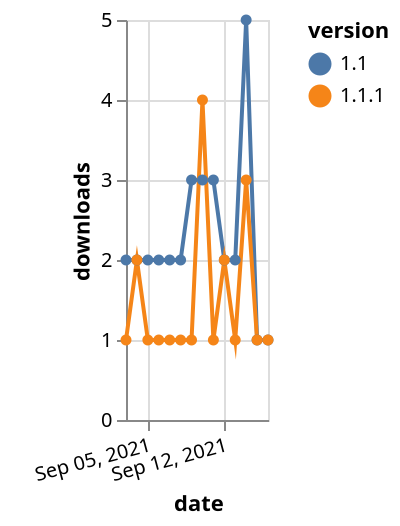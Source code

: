 {"$schema": "https://vega.github.io/schema/vega-lite/v5.json", "description": "A simple bar chart with embedded data.", "data": {"values": [{"date": "2021-09-03", "total": 2139, "delta": 2, "version": "1.1"}, {"date": "2021-09-04", "total": 2141, "delta": 2, "version": "1.1"}, {"date": "2021-09-05", "total": 2143, "delta": 2, "version": "1.1"}, {"date": "2021-09-06", "total": 2145, "delta": 2, "version": "1.1"}, {"date": "2021-09-07", "total": 2147, "delta": 2, "version": "1.1"}, {"date": "2021-09-08", "total": 2149, "delta": 2, "version": "1.1"}, {"date": "2021-09-09", "total": 2152, "delta": 3, "version": "1.1"}, {"date": "2021-09-10", "total": 2155, "delta": 3, "version": "1.1"}, {"date": "2021-09-11", "total": 2158, "delta": 3, "version": "1.1"}, {"date": "2021-09-12", "total": 2160, "delta": 2, "version": "1.1"}, {"date": "2021-09-13", "total": 2162, "delta": 2, "version": "1.1"}, {"date": "2021-09-14", "total": 2167, "delta": 5, "version": "1.1"}, {"date": "2021-09-15", "total": 2168, "delta": 1, "version": "1.1"}, {"date": "2021-09-16", "total": 2169, "delta": 1, "version": "1.1"}, {"date": "2021-09-03", "total": 266, "delta": 1, "version": "1.1.1"}, {"date": "2021-09-04", "total": 268, "delta": 2, "version": "1.1.1"}, {"date": "2021-09-05", "total": 269, "delta": 1, "version": "1.1.1"}, {"date": "2021-09-06", "total": 270, "delta": 1, "version": "1.1.1"}, {"date": "2021-09-07", "total": 271, "delta": 1, "version": "1.1.1"}, {"date": "2021-09-08", "total": 272, "delta": 1, "version": "1.1.1"}, {"date": "2021-09-09", "total": 273, "delta": 1, "version": "1.1.1"}, {"date": "2021-09-10", "total": 277, "delta": 4, "version": "1.1.1"}, {"date": "2021-09-11", "total": 278, "delta": 1, "version": "1.1.1"}, {"date": "2021-09-12", "total": 280, "delta": 2, "version": "1.1.1"}, {"date": "2021-09-13", "total": 281, "delta": 1, "version": "1.1.1"}, {"date": "2021-09-14", "total": 284, "delta": 3, "version": "1.1.1"}, {"date": "2021-09-15", "total": 285, "delta": 1, "version": "1.1.1"}, {"date": "2021-09-16", "total": 286, "delta": 1, "version": "1.1.1"}]}, "width": "container", "mark": {"type": "line", "point": {"filled": true}}, "encoding": {"x": {"field": "date", "type": "temporal", "timeUnit": "yearmonthdate", "title": "date", "axis": {"labelAngle": -15}}, "y": {"field": "delta", "type": "quantitative", "title": "downloads"}, "color": {"field": "version", "type": "nominal"}, "tooltip": {"field": "delta"}}}